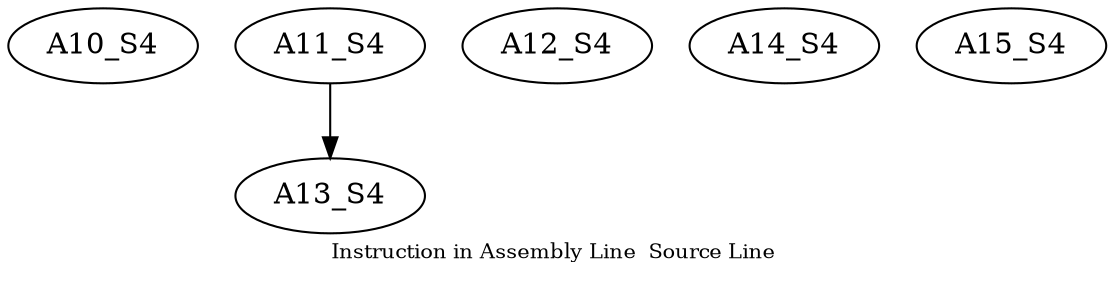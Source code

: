 digraph{
	node [ ]
	edge [ ]
	A10_S4 [ ]
	A11_S4 [ ]
	A12_S4 [ ]
	A13_S4 [ ]
	A14_S4 [ ]
	A15_S4 [ ]
	A11_S4 -> A13_S4 [ ]
	label = "Instruction in Assembly Line  Source Line "
	fontsize = "10"
}